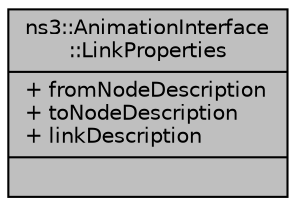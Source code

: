 digraph "ns3::AnimationInterface::LinkProperties"
{
  edge [fontname="Helvetica",fontsize="10",labelfontname="Helvetica",labelfontsize="10"];
  node [fontname="Helvetica",fontsize="10",shape=record];
  Node1 [label="{ns3::AnimationInterface\l::LinkProperties\n|+ fromNodeDescription\l+ toNodeDescription\l+ linkDescription\l|}",height=0.2,width=0.4,color="black", fillcolor="grey75", style="filled", fontcolor="black"];
}
